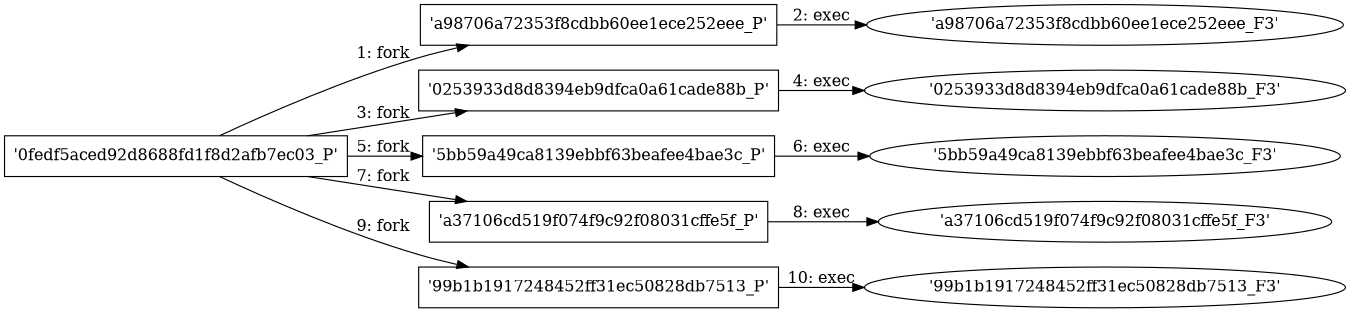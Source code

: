 digraph "D:\Learning\Paper\apt\基于CTI的攻击预警\Dataset\攻击图\ASGfromALLCTI\Clueful Detects Vulnerable ApplovinVulna Apps.dot" {
rankdir="LR"
size="9"
fixedsize="false"
splines="true"
nodesep=0.3
ranksep=0
fontsize=10
overlap="scalexy"
engine= "neato"
	"'0fedf5aced92d8688fd1f8d2afb7ec03_P'" [node_type=Process shape=box]
	"'a98706a72353f8cdbb60ee1ece252eee_P'" [node_type=Process shape=box]
	"'0fedf5aced92d8688fd1f8d2afb7ec03_P'" -> "'a98706a72353f8cdbb60ee1ece252eee_P'" [label="1: fork"]
	"'a98706a72353f8cdbb60ee1ece252eee_P'" [node_type=Process shape=box]
	"'a98706a72353f8cdbb60ee1ece252eee_F3'" [node_type=File shape=ellipse]
	"'a98706a72353f8cdbb60ee1ece252eee_P'" -> "'a98706a72353f8cdbb60ee1ece252eee_F3'" [label="2: exec"]
	"'0fedf5aced92d8688fd1f8d2afb7ec03_P'" [node_type=Process shape=box]
	"'0253933d8d8394eb9dfca0a61cade88b_P'" [node_type=Process shape=box]
	"'0fedf5aced92d8688fd1f8d2afb7ec03_P'" -> "'0253933d8d8394eb9dfca0a61cade88b_P'" [label="3: fork"]
	"'0253933d8d8394eb9dfca0a61cade88b_P'" [node_type=Process shape=box]
	"'0253933d8d8394eb9dfca0a61cade88b_F3'" [node_type=File shape=ellipse]
	"'0253933d8d8394eb9dfca0a61cade88b_P'" -> "'0253933d8d8394eb9dfca0a61cade88b_F3'" [label="4: exec"]
	"'0fedf5aced92d8688fd1f8d2afb7ec03_P'" [node_type=Process shape=box]
	"'5bb59a49ca8139ebbf63beafee4bae3c_P'" [node_type=Process shape=box]
	"'0fedf5aced92d8688fd1f8d2afb7ec03_P'" -> "'5bb59a49ca8139ebbf63beafee4bae3c_P'" [label="5: fork"]
	"'5bb59a49ca8139ebbf63beafee4bae3c_P'" [node_type=Process shape=box]
	"'5bb59a49ca8139ebbf63beafee4bae3c_F3'" [node_type=File shape=ellipse]
	"'5bb59a49ca8139ebbf63beafee4bae3c_P'" -> "'5bb59a49ca8139ebbf63beafee4bae3c_F3'" [label="6: exec"]
	"'0fedf5aced92d8688fd1f8d2afb7ec03_P'" [node_type=Process shape=box]
	"'a37106cd519f074f9c92f08031cffe5f_P'" [node_type=Process shape=box]
	"'0fedf5aced92d8688fd1f8d2afb7ec03_P'" -> "'a37106cd519f074f9c92f08031cffe5f_P'" [label="7: fork"]
	"'a37106cd519f074f9c92f08031cffe5f_P'" [node_type=Process shape=box]
	"'a37106cd519f074f9c92f08031cffe5f_F3'" [node_type=File shape=ellipse]
	"'a37106cd519f074f9c92f08031cffe5f_P'" -> "'a37106cd519f074f9c92f08031cffe5f_F3'" [label="8: exec"]
	"'0fedf5aced92d8688fd1f8d2afb7ec03_P'" [node_type=Process shape=box]
	"'99b1b1917248452ff31ec50828db7513_P'" [node_type=Process shape=box]
	"'0fedf5aced92d8688fd1f8d2afb7ec03_P'" -> "'99b1b1917248452ff31ec50828db7513_P'" [label="9: fork"]
	"'99b1b1917248452ff31ec50828db7513_P'" [node_type=Process shape=box]
	"'99b1b1917248452ff31ec50828db7513_F3'" [node_type=File shape=ellipse]
	"'99b1b1917248452ff31ec50828db7513_P'" -> "'99b1b1917248452ff31ec50828db7513_F3'" [label="10: exec"]
}
